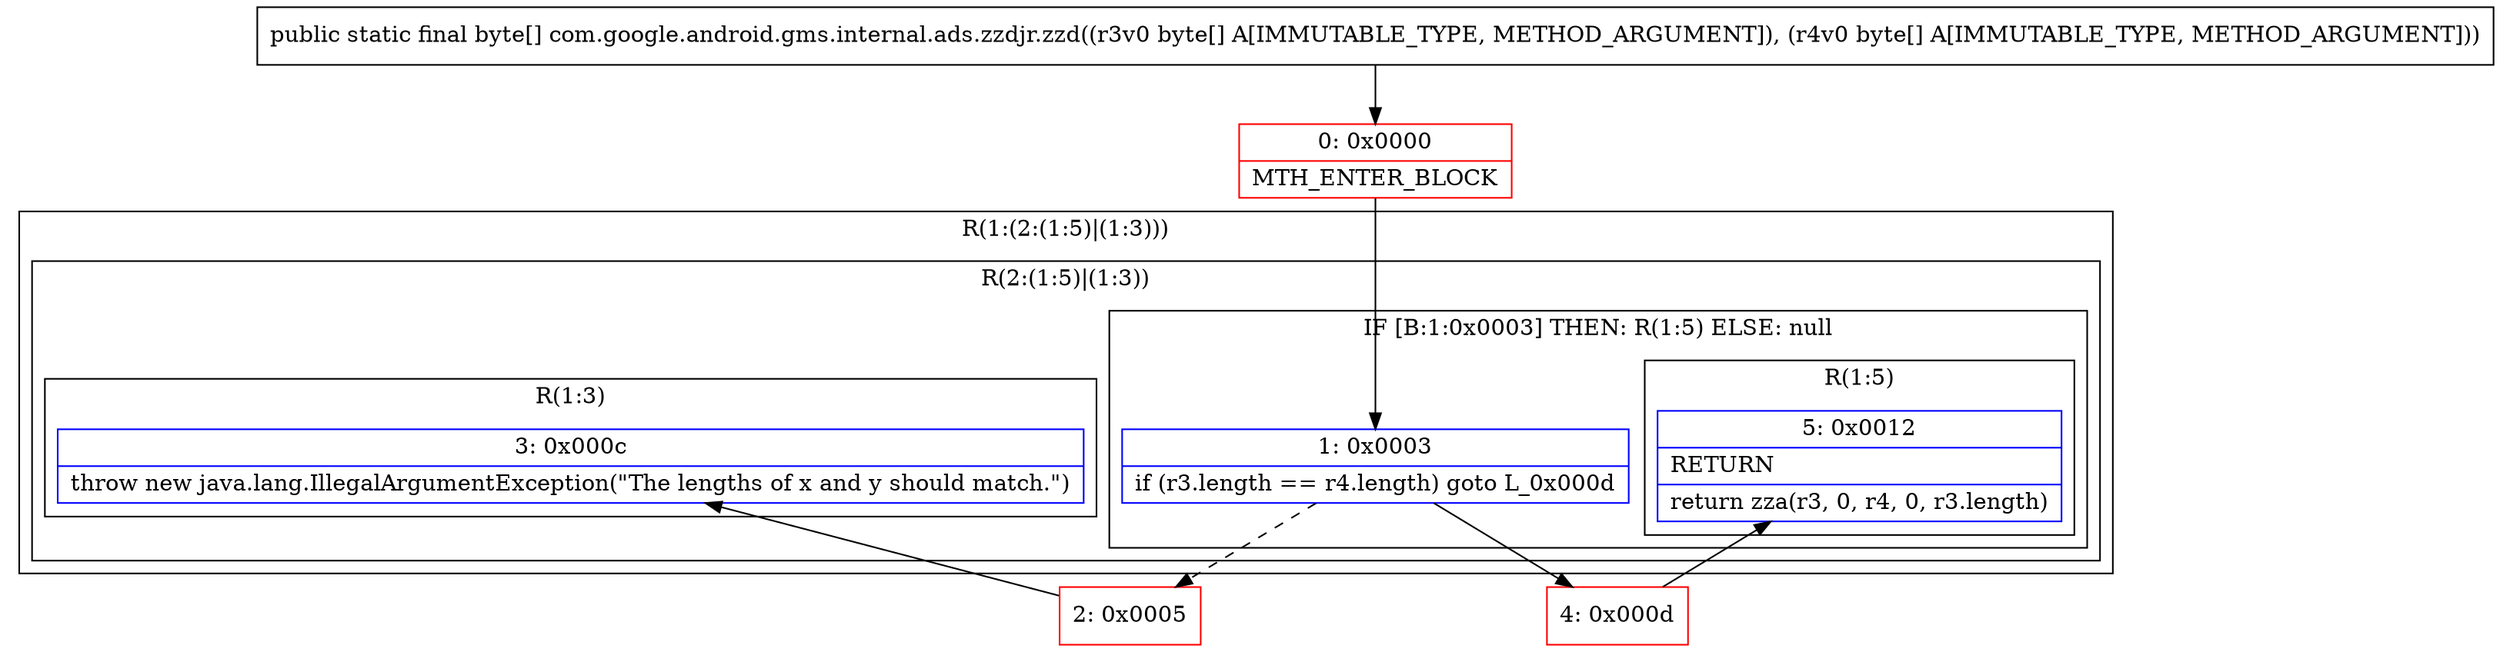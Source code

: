 digraph "CFG forcom.google.android.gms.internal.ads.zzdjr.zzd([B[B)[B" {
subgraph cluster_Region_523220461 {
label = "R(1:(2:(1:5)|(1:3)))";
node [shape=record,color=blue];
subgraph cluster_Region_950486588 {
label = "R(2:(1:5)|(1:3))";
node [shape=record,color=blue];
subgraph cluster_IfRegion_48187843 {
label = "IF [B:1:0x0003] THEN: R(1:5) ELSE: null";
node [shape=record,color=blue];
Node_1 [shape=record,label="{1\:\ 0x0003|if (r3.length == r4.length) goto L_0x000d\l}"];
subgraph cluster_Region_557073205 {
label = "R(1:5)";
node [shape=record,color=blue];
Node_5 [shape=record,label="{5\:\ 0x0012|RETURN\l|return zza(r3, 0, r4, 0, r3.length)\l}"];
}
}
subgraph cluster_Region_1138104867 {
label = "R(1:3)";
node [shape=record,color=blue];
Node_3 [shape=record,label="{3\:\ 0x000c|throw new java.lang.IllegalArgumentException(\"The lengths of x and y should match.\")\l}"];
}
}
}
Node_0 [shape=record,color=red,label="{0\:\ 0x0000|MTH_ENTER_BLOCK\l}"];
Node_2 [shape=record,color=red,label="{2\:\ 0x0005}"];
Node_4 [shape=record,color=red,label="{4\:\ 0x000d}"];
MethodNode[shape=record,label="{public static final byte[] com.google.android.gms.internal.ads.zzdjr.zzd((r3v0 byte[] A[IMMUTABLE_TYPE, METHOD_ARGUMENT]), (r4v0 byte[] A[IMMUTABLE_TYPE, METHOD_ARGUMENT])) }"];
MethodNode -> Node_0;
Node_1 -> Node_2[style=dashed];
Node_1 -> Node_4;
Node_0 -> Node_1;
Node_2 -> Node_3;
Node_4 -> Node_5;
}

